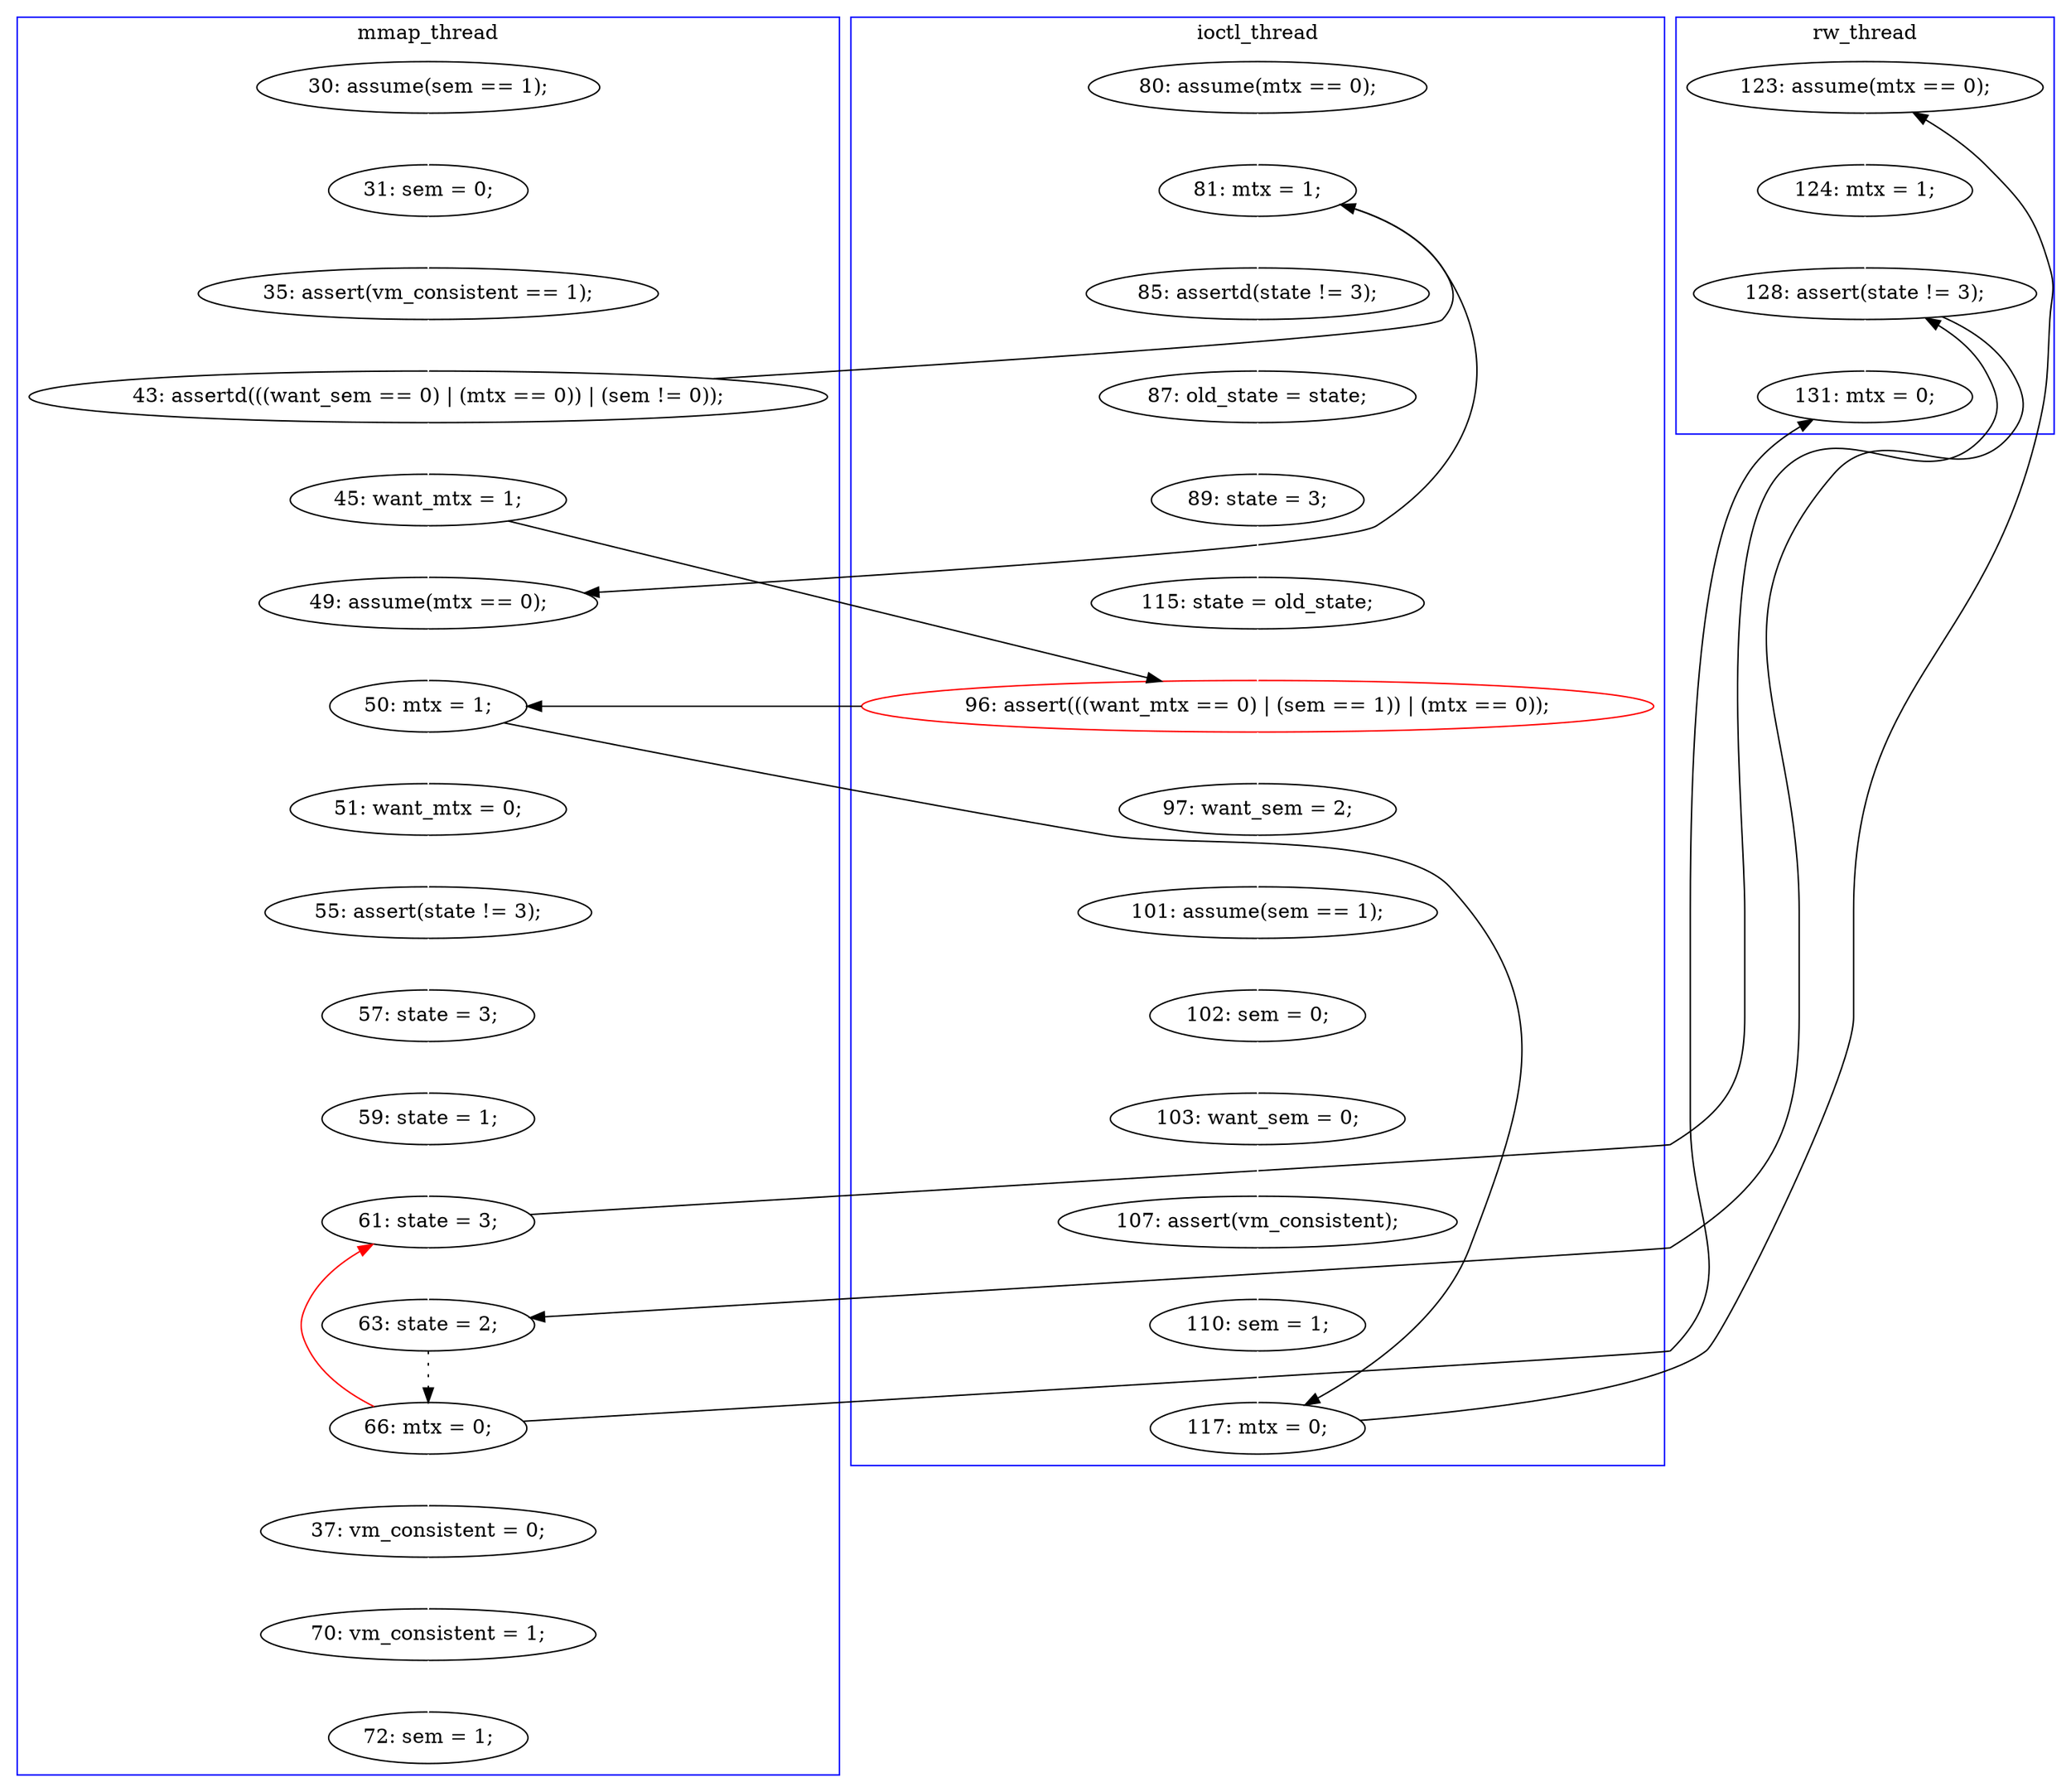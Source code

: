 digraph Counterexample {
	11 -> 12 [color = white, style = solid]
	47 -> 50 [color = white, style = solid]
	17 -> 18 [color = white, style = solid]
	19 -> 20 [color = white, style = solid]
	18 -> 19 [color = white, style = solid]
	35 -> 38 [color = white, style = solid]
	24 -> 25 [color = white, style = solid]
	44 -> 45 [color = black, style = dotted]
	45 -> 39 [color = red, style = solid, constraint = false]
	15 -> 31 [color = white, style = solid]
	29 -> 30 [color = white, style = solid]
	15 -> 24 [color = black, style = solid, constraint = false]
	42 -> 43 [color = white, style = solid]
	39 -> 44 [color = white, style = solid]
	14 -> 18 [color = black, style = solid, constraint = false]
	31 -> 32 [color = white, style = solid]
	25 -> 26 [color = white, style = solid]
	34 -> 35 [color = white, style = solid]
	41 -> 42 [color = white, style = solid]
	13 -> 14 [color = white, style = solid]
	45 -> 46 [color = white, style = solid]
	38 -> 39 [color = white, style = solid]
	18 -> 31 [color = black, style = solid, constraint = false]
	46 -> 47 [color = white, style = solid]
	12 -> 13 [color = white, style = solid]
	20 -> 21 [color = white, style = solid]
	43 -> 54 [color = white, style = solid]
	45 -> 54 [color = black, style = solid, constraint = false]
	28 -> 29 [color = white, style = solid]
	14 -> 15 [color = white, style = solid]
	21 -> 22 [color = white, style = solid]
	22 -> 24 [color = white, style = solid]
	32 -> 33 [color = white, style = solid]
	36 -> 41 [color = black, style = solid, constraint = false]
	39 -> 43 [color = black, style = solid, constraint = false]
	32 -> 36 [color = black, style = solid, constraint = false]
	43 -> 44 [color = black, style = solid, constraint = false]
	26 -> 27 [color = white, style = solid]
	24 -> 32 [color = black, style = solid, constraint = false]
	33 -> 34 [color = white, style = solid]
	30 -> 36 [color = white, style = solid]
	27 -> 28 [color = white, style = solid]
	subgraph cluster1 {
		label = mmap_thread
		color = blue
		11  [label = "30: assume(sem == 1);"]
		31  [label = "49: assume(mtx == 0);"]
		39  [label = "61: state = 3;"]
		47  [label = "70: vm_consistent = 1;"]
		14  [label = "43: assertd(((want_sem == 0) | (mtx == 0)) | (sem != 0));"]
		34  [label = "55: assert(state != 3);"]
		50  [label = "72: sem = 1;"]
		35  [label = "57: state = 3;"]
		46  [label = "37: vm_consistent = 0;"]
		32  [label = "50: mtx = 1;"]
		15  [label = "45: want_mtx = 1;"]
		13  [label = "35: assert(vm_consistent == 1);"]
		44  [label = "63: state = 2;"]
		38  [label = "59: state = 1;"]
		12  [label = "31: sem = 0;"]
		33  [label = "51: want_mtx = 0;"]
		45  [label = "66: mtx = 0;"]
	}
	subgraph cluster3 {
		label = rw_thread
		color = blue
		41  [label = "123: assume(mtx == 0);"]
		42  [label = "124: mtx = 1;"]
		43  [label = "128: assert(state != 3);"]
		54  [label = "131: mtx = 0;"]
	}
	subgraph cluster2 {
		label = ioctl_thread
		color = blue
		25  [label = "97: want_sem = 2;"]
		27  [label = "102: sem = 0;"]
		26  [label = "101: assume(sem == 1);"]
		17  [label = "80: assume(mtx == 0);"]
		20  [label = "87: old_state = state;"]
		28  [label = "103: want_sem = 0;"]
		22  [label = "115: state = old_state;"]
		19  [label = "85: assertd(state != 3);"]
		21  [label = "89: state = 3;"]
		30  [label = "110: sem = 1;"]
		29  [label = "107: assert(vm_consistent);"]
		24  [label = "96: assert(((want_mtx == 0) | (sem == 1)) | (mtx == 0));", color = red]
		18  [label = "81: mtx = 1;"]
		36  [label = "117: mtx = 0;"]
	}
}